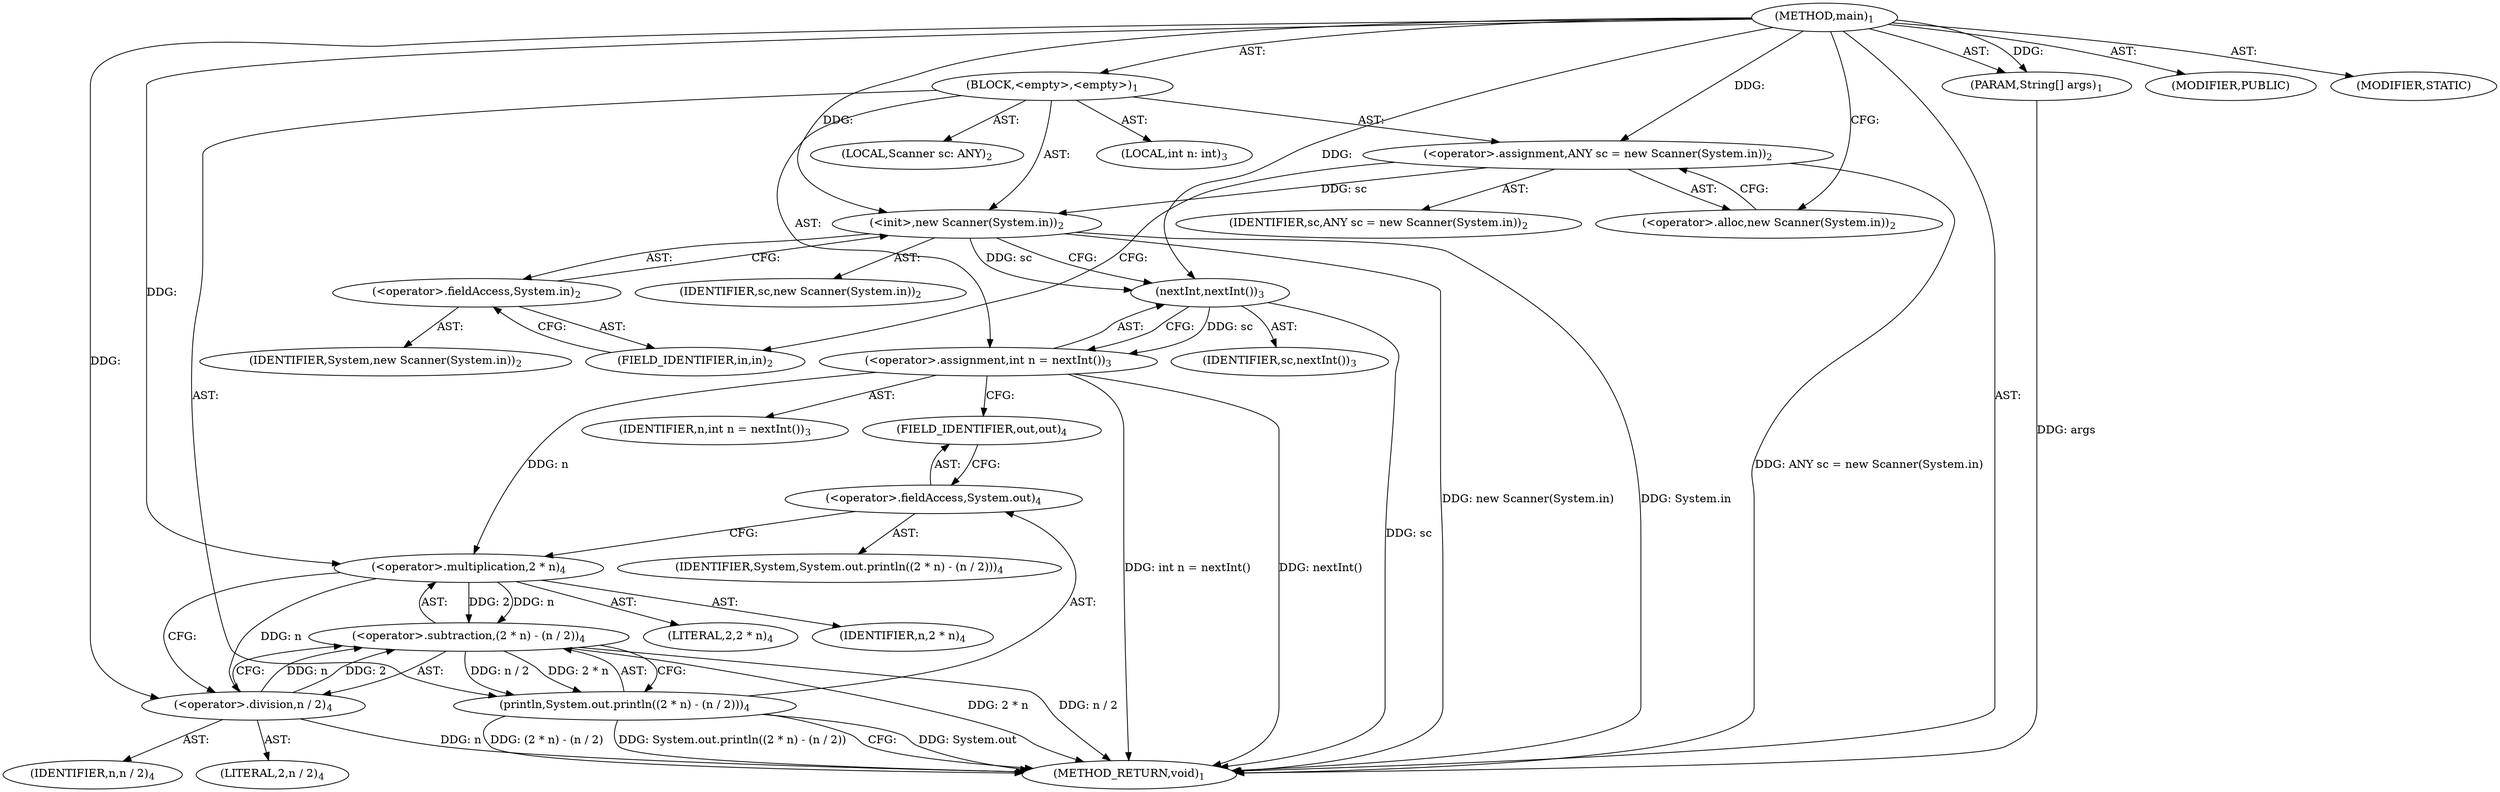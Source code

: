 digraph "main" {  
"19" [label = <(METHOD,main)<SUB>1</SUB>> ]
"20" [label = <(PARAM,String[] args)<SUB>1</SUB>> ]
"21" [label = <(BLOCK,&lt;empty&gt;,&lt;empty&gt;)<SUB>1</SUB>> ]
"4" [label = <(LOCAL,Scanner sc: ANY)<SUB>2</SUB>> ]
"22" [label = <(&lt;operator&gt;.assignment,ANY sc = new Scanner(System.in))<SUB>2</SUB>> ]
"23" [label = <(IDENTIFIER,sc,ANY sc = new Scanner(System.in))<SUB>2</SUB>> ]
"24" [label = <(&lt;operator&gt;.alloc,new Scanner(System.in))<SUB>2</SUB>> ]
"25" [label = <(&lt;init&gt;,new Scanner(System.in))<SUB>2</SUB>> ]
"3" [label = <(IDENTIFIER,sc,new Scanner(System.in))<SUB>2</SUB>> ]
"26" [label = <(&lt;operator&gt;.fieldAccess,System.in)<SUB>2</SUB>> ]
"27" [label = <(IDENTIFIER,System,new Scanner(System.in))<SUB>2</SUB>> ]
"28" [label = <(FIELD_IDENTIFIER,in,in)<SUB>2</SUB>> ]
"29" [label = <(LOCAL,int n: int)<SUB>3</SUB>> ]
"30" [label = <(&lt;operator&gt;.assignment,int n = nextInt())<SUB>3</SUB>> ]
"31" [label = <(IDENTIFIER,n,int n = nextInt())<SUB>3</SUB>> ]
"32" [label = <(nextInt,nextInt())<SUB>3</SUB>> ]
"33" [label = <(IDENTIFIER,sc,nextInt())<SUB>3</SUB>> ]
"34" [label = <(println,System.out.println((2 * n) - (n / 2)))<SUB>4</SUB>> ]
"35" [label = <(&lt;operator&gt;.fieldAccess,System.out)<SUB>4</SUB>> ]
"36" [label = <(IDENTIFIER,System,System.out.println((2 * n) - (n / 2)))<SUB>4</SUB>> ]
"37" [label = <(FIELD_IDENTIFIER,out,out)<SUB>4</SUB>> ]
"38" [label = <(&lt;operator&gt;.subtraction,(2 * n) - (n / 2))<SUB>4</SUB>> ]
"39" [label = <(&lt;operator&gt;.multiplication,2 * n)<SUB>4</SUB>> ]
"40" [label = <(LITERAL,2,2 * n)<SUB>4</SUB>> ]
"41" [label = <(IDENTIFIER,n,2 * n)<SUB>4</SUB>> ]
"42" [label = <(&lt;operator&gt;.division,n / 2)<SUB>4</SUB>> ]
"43" [label = <(IDENTIFIER,n,n / 2)<SUB>4</SUB>> ]
"44" [label = <(LITERAL,2,n / 2)<SUB>4</SUB>> ]
"45" [label = <(MODIFIER,PUBLIC)> ]
"46" [label = <(MODIFIER,STATIC)> ]
"47" [label = <(METHOD_RETURN,void)<SUB>1</SUB>> ]
  "19" -> "20"  [ label = "AST: "] 
  "19" -> "21"  [ label = "AST: "] 
  "19" -> "45"  [ label = "AST: "] 
  "19" -> "46"  [ label = "AST: "] 
  "19" -> "47"  [ label = "AST: "] 
  "21" -> "4"  [ label = "AST: "] 
  "21" -> "22"  [ label = "AST: "] 
  "21" -> "25"  [ label = "AST: "] 
  "21" -> "29"  [ label = "AST: "] 
  "21" -> "30"  [ label = "AST: "] 
  "21" -> "34"  [ label = "AST: "] 
  "22" -> "23"  [ label = "AST: "] 
  "22" -> "24"  [ label = "AST: "] 
  "25" -> "3"  [ label = "AST: "] 
  "25" -> "26"  [ label = "AST: "] 
  "26" -> "27"  [ label = "AST: "] 
  "26" -> "28"  [ label = "AST: "] 
  "30" -> "31"  [ label = "AST: "] 
  "30" -> "32"  [ label = "AST: "] 
  "32" -> "33"  [ label = "AST: "] 
  "34" -> "35"  [ label = "AST: "] 
  "34" -> "38"  [ label = "AST: "] 
  "35" -> "36"  [ label = "AST: "] 
  "35" -> "37"  [ label = "AST: "] 
  "38" -> "39"  [ label = "AST: "] 
  "38" -> "42"  [ label = "AST: "] 
  "39" -> "40"  [ label = "AST: "] 
  "39" -> "41"  [ label = "AST: "] 
  "42" -> "43"  [ label = "AST: "] 
  "42" -> "44"  [ label = "AST: "] 
  "22" -> "28"  [ label = "CFG: "] 
  "25" -> "32"  [ label = "CFG: "] 
  "30" -> "37"  [ label = "CFG: "] 
  "34" -> "47"  [ label = "CFG: "] 
  "24" -> "22"  [ label = "CFG: "] 
  "26" -> "25"  [ label = "CFG: "] 
  "32" -> "30"  [ label = "CFG: "] 
  "35" -> "39"  [ label = "CFG: "] 
  "38" -> "34"  [ label = "CFG: "] 
  "28" -> "26"  [ label = "CFG: "] 
  "37" -> "35"  [ label = "CFG: "] 
  "39" -> "42"  [ label = "CFG: "] 
  "42" -> "38"  [ label = "CFG: "] 
  "19" -> "24"  [ label = "CFG: "] 
  "20" -> "47"  [ label = "DDG: args"] 
  "22" -> "47"  [ label = "DDG: ANY sc = new Scanner(System.in)"] 
  "25" -> "47"  [ label = "DDG: System.in"] 
  "25" -> "47"  [ label = "DDG: new Scanner(System.in)"] 
  "32" -> "47"  [ label = "DDG: sc"] 
  "30" -> "47"  [ label = "DDG: nextInt()"] 
  "30" -> "47"  [ label = "DDG: int n = nextInt()"] 
  "34" -> "47"  [ label = "DDG: System.out"] 
  "38" -> "47"  [ label = "DDG: 2 * n"] 
  "42" -> "47"  [ label = "DDG: n"] 
  "38" -> "47"  [ label = "DDG: n / 2"] 
  "34" -> "47"  [ label = "DDG: (2 * n) - (n / 2)"] 
  "34" -> "47"  [ label = "DDG: System.out.println((2 * n) - (n / 2))"] 
  "19" -> "20"  [ label = "DDG: "] 
  "19" -> "22"  [ label = "DDG: "] 
  "32" -> "30"  [ label = "DDG: sc"] 
  "22" -> "25"  [ label = "DDG: sc"] 
  "19" -> "25"  [ label = "DDG: "] 
  "38" -> "34"  [ label = "DDG: 2 * n"] 
  "38" -> "34"  [ label = "DDG: n / 2"] 
  "25" -> "32"  [ label = "DDG: sc"] 
  "19" -> "32"  [ label = "DDG: "] 
  "39" -> "38"  [ label = "DDG: 2"] 
  "39" -> "38"  [ label = "DDG: n"] 
  "42" -> "38"  [ label = "DDG: n"] 
  "42" -> "38"  [ label = "DDG: 2"] 
  "19" -> "39"  [ label = "DDG: "] 
  "30" -> "39"  [ label = "DDG: n"] 
  "39" -> "42"  [ label = "DDG: n"] 
  "19" -> "42"  [ label = "DDG: "] 
}
